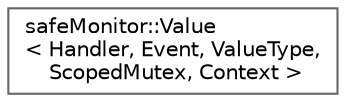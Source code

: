 digraph "Graphical Class Hierarchy"
{
 // LATEX_PDF_SIZE
  bgcolor="transparent";
  edge [fontname=Helvetica,fontsize=10,labelfontname=Helvetica,labelfontsize=10];
  node [fontname=Helvetica,fontsize=10,shape=box,height=0.2,width=0.4];
  rankdir="LR";
  Node0 [id="Node000000",label="safeMonitor::Value\l\< Handler, Event, ValueType,\l ScopedMutex, Context \>",height=0.2,width=0.4,color="grey40", fillcolor="white", style="filled",URL="$d5/df0/classsafeMonitor_1_1Value.html",tooltip=" "];
}
